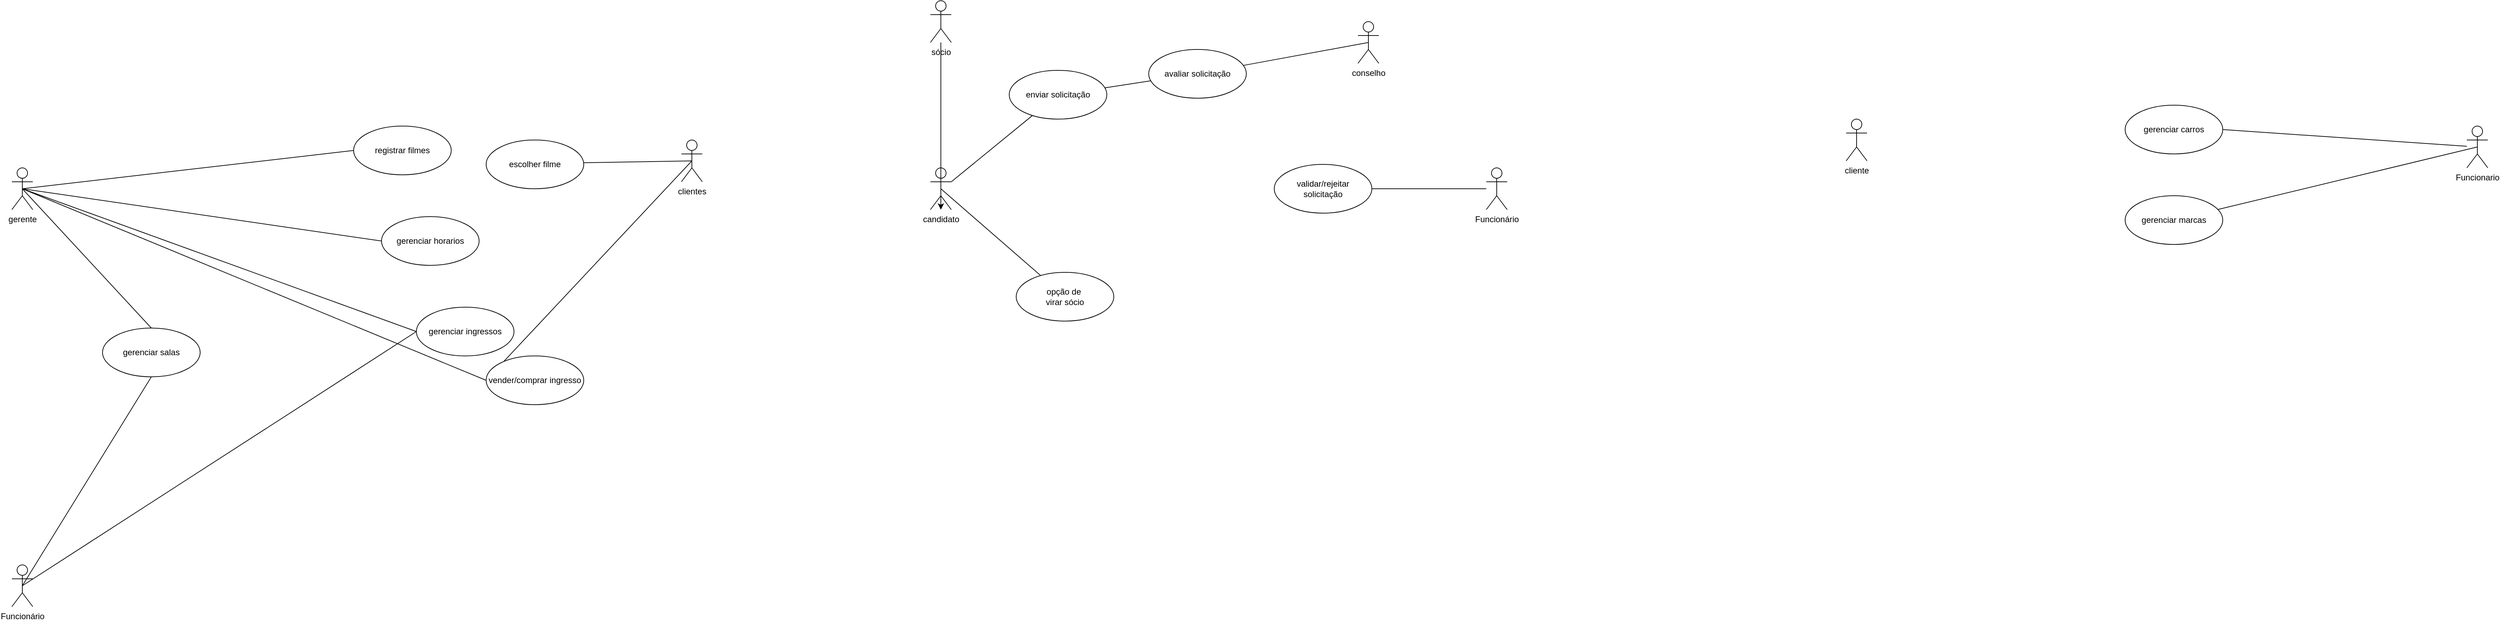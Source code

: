 <mxfile version="21.1.6" type="github">
  <diagram name="Página-1" id="i2dsxSyeUwXvns6skGeh">
    <mxGraphModel dx="2018" dy="2094" grid="1" gridSize="10" guides="1" tooltips="1" connect="1" arrows="1" fold="1" page="1" pageScale="1" pageWidth="827" pageHeight="1169" math="0" shadow="0">
      <root>
        <mxCell id="0" />
        <mxCell id="1" parent="0" />
        <mxCell id="oEvG_FRwche1dtqkwWFR-1" value="clientes" style="shape=umlActor;html=1;verticalLabelPosition=bottom;verticalAlign=top;align=center;" parent="1" vertex="1">
          <mxGeometry x="470" y="-40" width="30" height="60" as="geometry" />
        </mxCell>
        <mxCell id="oEvG_FRwche1dtqkwWFR-2" value="registrar filmes" style="ellipse;whiteSpace=wrap;html=1;" parent="1" vertex="1">
          <mxGeometry y="-60" width="140" height="70" as="geometry" />
        </mxCell>
        <mxCell id="oEvG_FRwche1dtqkwWFR-17" style="rounded=0;orthogonalLoop=1;jettySize=auto;html=1;endArrow=none;endFill=0;exitX=0.5;exitY=0.5;exitDx=0;exitDy=0;exitPerimeter=0;entryX=0;entryY=0.5;entryDx=0;entryDy=0;" parent="1" source="oEvG_FRwche1dtqkwWFR-5" target="oEvG_FRwche1dtqkwWFR-15" edge="1">
          <mxGeometry relative="1" as="geometry" />
        </mxCell>
        <mxCell id="oEvG_FRwche1dtqkwWFR-5" value="Funcionário" style="shape=umlActor;html=1;verticalLabelPosition=bottom;verticalAlign=top;align=center;" parent="1" vertex="1">
          <mxGeometry x="-490" y="570" width="30" height="60" as="geometry" />
        </mxCell>
        <mxCell id="oEvG_FRwche1dtqkwWFR-12" style="rounded=0;orthogonalLoop=1;jettySize=auto;html=1;endArrow=none;endFill=0;exitX=0.5;exitY=0.5;exitDx=0;exitDy=0;exitPerimeter=0;entryX=0;entryY=0.5;entryDx=0;entryDy=0;" parent="1" source="oEvG_FRwche1dtqkwWFR-10" target="oEvG_FRwche1dtqkwWFR-2" edge="1">
          <mxGeometry relative="1" as="geometry">
            <mxPoint x="140" y="-160" as="sourcePoint" />
          </mxGeometry>
        </mxCell>
        <mxCell id="oEvG_FRwche1dtqkwWFR-23" style="rounded=0;orthogonalLoop=1;jettySize=auto;html=1;endArrow=none;endFill=0;exitX=0.5;exitY=0.5;exitDx=0;exitDy=0;exitPerimeter=0;entryX=0.5;entryY=0;entryDx=0;entryDy=0;" parent="1" source="oEvG_FRwche1dtqkwWFR-10" target="oEvG_FRwche1dtqkwWFR-22" edge="1">
          <mxGeometry relative="1" as="geometry" />
        </mxCell>
        <mxCell id="oEvG_FRwche1dtqkwWFR-25" style="rounded=0;orthogonalLoop=1;jettySize=auto;html=1;endArrow=none;endFill=0;exitX=0.5;exitY=0.5;exitDx=0;exitDy=0;exitPerimeter=0;entryX=0;entryY=0.5;entryDx=0;entryDy=0;" parent="1" source="oEvG_FRwche1dtqkwWFR-10" target="oEvG_FRwche1dtqkwWFR-19" edge="1">
          <mxGeometry relative="1" as="geometry">
            <mxPoint x="-120" y="-60" as="targetPoint" />
          </mxGeometry>
        </mxCell>
        <mxCell id="oEvG_FRwche1dtqkwWFR-10" value="gerente" style="shape=umlActor;html=1;verticalLabelPosition=bottom;verticalAlign=top;align=center;" parent="1" vertex="1">
          <mxGeometry x="-490" width="30" height="60" as="geometry" />
        </mxCell>
        <mxCell id="oEvG_FRwche1dtqkwWFR-16" style="rounded=0;orthogonalLoop=1;jettySize=auto;html=1;endArrow=none;endFill=0;entryX=0.5;entryY=0.5;entryDx=0;entryDy=0;entryPerimeter=0;exitX=0;exitY=0.5;exitDx=0;exitDy=0;" parent="1" source="oEvG_FRwche1dtqkwWFR-15" target="oEvG_FRwche1dtqkwWFR-10" edge="1">
          <mxGeometry relative="1" as="geometry">
            <mxPoint x="370" y="130" as="targetPoint" />
          </mxGeometry>
        </mxCell>
        <mxCell id="oEvG_FRwche1dtqkwWFR-15" value="gerenciar ingressos" style="ellipse;whiteSpace=wrap;html=1;" parent="1" vertex="1">
          <mxGeometry x="90" y="200" width="140" height="70" as="geometry" />
        </mxCell>
        <mxCell id="STgE-e4IcntzOCsfYqV2-1" style="rounded=0;orthogonalLoop=1;jettySize=auto;html=1;entryX=0.5;entryY=0.5;entryDx=0;entryDy=0;entryPerimeter=0;endArrow=none;endFill=0;exitX=0;exitY=0.5;exitDx=0;exitDy=0;" parent="1" source="oEvG_FRwche1dtqkwWFR-19" target="oEvG_FRwche1dtqkwWFR-1" edge="1">
          <mxGeometry relative="1" as="geometry" />
        </mxCell>
        <mxCell id="oEvG_FRwche1dtqkwWFR-19" value="vender/comprar ingresso" style="ellipse;whiteSpace=wrap;html=1;" parent="1" vertex="1">
          <mxGeometry x="190" y="270" width="140" height="70" as="geometry" />
        </mxCell>
        <mxCell id="oEvG_FRwche1dtqkwWFR-24" style="rounded=0;orthogonalLoop=1;jettySize=auto;html=1;endArrow=none;endFill=0;entryX=0.5;entryY=0.5;entryDx=0;entryDy=0;entryPerimeter=0;exitX=0.5;exitY=1;exitDx=0;exitDy=0;" parent="1" source="oEvG_FRwche1dtqkwWFR-22" target="oEvG_FRwche1dtqkwWFR-5" edge="1">
          <mxGeometry relative="1" as="geometry">
            <mxPoint x="-448" y="140" as="targetPoint" />
            <Array as="points" />
          </mxGeometry>
        </mxCell>
        <mxCell id="oEvG_FRwche1dtqkwWFR-22" value="gerenciar salas" style="ellipse;whiteSpace=wrap;html=1;" parent="1" vertex="1">
          <mxGeometry x="-360" y="230" width="140" height="70" as="geometry" />
        </mxCell>
        <mxCell id="STgE-e4IcntzOCsfYqV2-3" style="rounded=0;orthogonalLoop=1;jettySize=auto;html=1;entryX=0.5;entryY=0.5;entryDx=0;entryDy=0;entryPerimeter=0;endArrow=none;endFill=0;exitX=0;exitY=0.5;exitDx=0;exitDy=0;" parent="1" source="STgE-e4IcntzOCsfYqV2-2" target="oEvG_FRwche1dtqkwWFR-10" edge="1">
          <mxGeometry relative="1" as="geometry" />
        </mxCell>
        <mxCell id="STgE-e4IcntzOCsfYqV2-2" value="gerenciar horarios" style="ellipse;whiteSpace=wrap;html=1;" parent="1" vertex="1">
          <mxGeometry x="40" y="70" width="140" height="70" as="geometry" />
        </mxCell>
        <mxCell id="STgE-e4IcntzOCsfYqV2-5" style="rounded=0;orthogonalLoop=1;jettySize=auto;html=1;entryX=0.5;entryY=0.5;entryDx=0;entryDy=0;entryPerimeter=0;endArrow=none;endFill=0;exitX=0;exitY=0.5;exitDx=0;exitDy=0;" parent="1" source="STgE-e4IcntzOCsfYqV2-4" target="oEvG_FRwche1dtqkwWFR-1" edge="1">
          <mxGeometry relative="1" as="geometry">
            <mxPoint x="390" y="190" as="targetPoint" />
          </mxGeometry>
        </mxCell>
        <mxCell id="STgE-e4IcntzOCsfYqV2-4" value="escolher filme" style="ellipse;whiteSpace=wrap;html=1;" parent="1" vertex="1">
          <mxGeometry x="190" y="-40" width="140" height="70" as="geometry" />
        </mxCell>
        <mxCell id="3oyxsNEl9kOfn-oHN7jf-22" style="rounded=0;orthogonalLoop=1;jettySize=auto;html=1;endArrow=none;endFill=0;exitX=0.5;exitY=0.5;exitDx=0;exitDy=0;exitPerimeter=0;" edge="1" parent="1" source="3oyxsNEl9kOfn-oHN7jf-1" target="3oyxsNEl9kOfn-oHN7jf-21">
          <mxGeometry relative="1" as="geometry" />
        </mxCell>
        <mxCell id="3oyxsNEl9kOfn-oHN7jf-28" style="rounded=0;orthogonalLoop=1;jettySize=auto;html=1;exitX=1;exitY=0.333;exitDx=0;exitDy=0;exitPerimeter=0;endArrow=none;endFill=0;" edge="1" parent="1" source="3oyxsNEl9kOfn-oHN7jf-1" target="3oyxsNEl9kOfn-oHN7jf-4">
          <mxGeometry relative="1" as="geometry" />
        </mxCell>
        <mxCell id="3oyxsNEl9kOfn-oHN7jf-1" value="candidato" style="shape=umlActor;html=1;verticalLabelPosition=bottom;verticalAlign=top;align=center;" vertex="1" parent="1">
          <mxGeometry x="827" width="30" height="60" as="geometry" />
        </mxCell>
        <mxCell id="3oyxsNEl9kOfn-oHN7jf-9" value="" style="rounded=0;orthogonalLoop=1;jettySize=auto;html=1;endArrow=none;endFill=0;" edge="1" parent="1" source="3oyxsNEl9kOfn-oHN7jf-4" target="3oyxsNEl9kOfn-oHN7jf-8">
          <mxGeometry relative="1" as="geometry" />
        </mxCell>
        <mxCell id="3oyxsNEl9kOfn-oHN7jf-4" value="enviar solicitação" style="ellipse;whiteSpace=wrap;html=1;" vertex="1" parent="1">
          <mxGeometry x="940" y="-140" width="140" height="70" as="geometry" />
        </mxCell>
        <mxCell id="3oyxsNEl9kOfn-oHN7jf-27" style="rounded=0;orthogonalLoop=1;jettySize=auto;html=1;entryX=0.5;entryY=0.5;entryDx=0;entryDy=0;entryPerimeter=0;endArrow=none;endFill=0;" edge="1" parent="1" source="3oyxsNEl9kOfn-oHN7jf-8" target="3oyxsNEl9kOfn-oHN7jf-25">
          <mxGeometry relative="1" as="geometry" />
        </mxCell>
        <mxCell id="3oyxsNEl9kOfn-oHN7jf-8" value="avaliar solicitação" style="ellipse;whiteSpace=wrap;html=1;" vertex="1" parent="1">
          <mxGeometry x="1140" y="-170" width="140" height="70" as="geometry" />
        </mxCell>
        <mxCell id="3oyxsNEl9kOfn-oHN7jf-20" value="" style="rounded=0;orthogonalLoop=1;jettySize=auto;html=1;endArrow=none;endFill=0;" edge="1" parent="1" source="3oyxsNEl9kOfn-oHN7jf-12" target="3oyxsNEl9kOfn-oHN7jf-19">
          <mxGeometry relative="1" as="geometry" />
        </mxCell>
        <mxCell id="3oyxsNEl9kOfn-oHN7jf-12" value="validar/rejeitar&lt;br&gt;solicitação" style="ellipse;whiteSpace=wrap;html=1;" vertex="1" parent="1">
          <mxGeometry x="1320" y="-5" width="140" height="70" as="geometry" />
        </mxCell>
        <mxCell id="3oyxsNEl9kOfn-oHN7jf-19" value="Funcionário" style="shape=umlActor;html=1;verticalLabelPosition=bottom;verticalAlign=top;align=center;" vertex="1" parent="1">
          <mxGeometry x="1624" width="30" height="60" as="geometry" />
        </mxCell>
        <mxCell id="3oyxsNEl9kOfn-oHN7jf-21" value="opção de&amp;nbsp;&lt;br&gt;virar sócio" style="ellipse;whiteSpace=wrap;html=1;" vertex="1" parent="1">
          <mxGeometry x="950" y="150" width="140" height="70" as="geometry" />
        </mxCell>
        <mxCell id="3oyxsNEl9kOfn-oHN7jf-24" style="rounded=0;orthogonalLoop=1;jettySize=auto;html=1;endArrow=classic;endFill=1;" edge="1" parent="1" source="3oyxsNEl9kOfn-oHN7jf-23">
          <mxGeometry relative="1" as="geometry">
            <mxPoint x="842" y="60" as="targetPoint" />
          </mxGeometry>
        </mxCell>
        <mxCell id="3oyxsNEl9kOfn-oHN7jf-23" value="sócio" style="shape=umlActor;html=1;verticalLabelPosition=bottom;verticalAlign=top;align=center;" vertex="1" parent="1">
          <mxGeometry x="827" y="-240" width="30" height="60" as="geometry" />
        </mxCell>
        <mxCell id="3oyxsNEl9kOfn-oHN7jf-25" value="conselho" style="shape=umlActor;html=1;verticalLabelPosition=bottom;verticalAlign=top;align=center;" vertex="1" parent="1">
          <mxGeometry x="1440" y="-210" width="30" height="60" as="geometry" />
        </mxCell>
        <mxCell id="3oyxsNEl9kOfn-oHN7jf-29" value="cliente" style="shape=umlActor;html=1;verticalLabelPosition=bottom;verticalAlign=top;align=center;" vertex="1" parent="1">
          <mxGeometry x="2140" y="-70" width="30" height="60" as="geometry" />
        </mxCell>
        <mxCell id="3oyxsNEl9kOfn-oHN7jf-30" value="gerenciar carros" style="ellipse;whiteSpace=wrap;html=1;" vertex="1" parent="1">
          <mxGeometry x="2540" y="-90" width="140" height="70" as="geometry" />
        </mxCell>
        <mxCell id="3oyxsNEl9kOfn-oHN7jf-36" style="rounded=0;orthogonalLoop=1;jettySize=auto;html=1;entryX=0.5;entryY=0.5;entryDx=0;entryDy=0;entryPerimeter=0;endArrow=none;endFill=0;" edge="1" parent="1" source="3oyxsNEl9kOfn-oHN7jf-31" target="3oyxsNEl9kOfn-oHN7jf-33">
          <mxGeometry relative="1" as="geometry" />
        </mxCell>
        <mxCell id="3oyxsNEl9kOfn-oHN7jf-31" value="gerenciar marcas" style="ellipse;whiteSpace=wrap;html=1;" vertex="1" parent="1">
          <mxGeometry x="2540" y="40" width="140" height="70" as="geometry" />
        </mxCell>
        <mxCell id="3oyxsNEl9kOfn-oHN7jf-34" style="rounded=0;orthogonalLoop=1;jettySize=auto;html=1;entryX=1;entryY=0.5;entryDx=0;entryDy=0;endArrow=none;endFill=0;" edge="1" parent="1" source="3oyxsNEl9kOfn-oHN7jf-33" target="3oyxsNEl9kOfn-oHN7jf-30">
          <mxGeometry relative="1" as="geometry" />
        </mxCell>
        <mxCell id="3oyxsNEl9kOfn-oHN7jf-33" value="Funcionario" style="shape=umlActor;html=1;verticalLabelPosition=bottom;verticalAlign=top;align=center;" vertex="1" parent="1">
          <mxGeometry x="3030" y="-60" width="30" height="60" as="geometry" />
        </mxCell>
      </root>
    </mxGraphModel>
  </diagram>
</mxfile>
